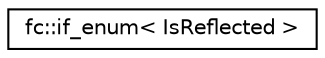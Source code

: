 digraph "Graphical Class Hierarchy"
{
  edge [fontname="Helvetica",fontsize="10",labelfontname="Helvetica",labelfontsize="10"];
  node [fontname="Helvetica",fontsize="10",shape=record];
  rankdir="LR";
  Node0 [label="fc::if_enum\< IsReflected \>",height=0.2,width=0.4,color="black", fillcolor="white", style="filled",URL="$structfc_1_1if__enum.html"];
}
